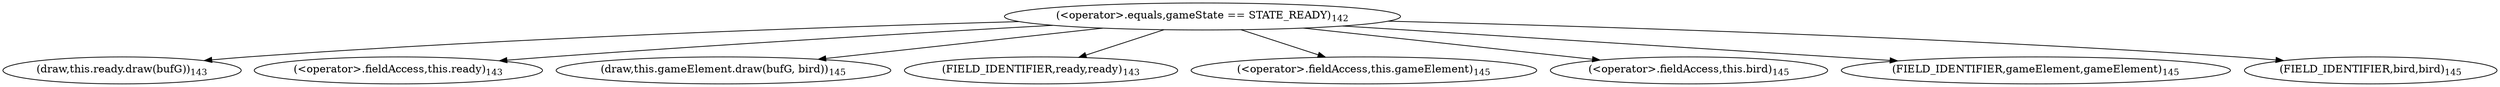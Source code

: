 digraph "update" {  
"935" [label = <(&lt;operator&gt;.equals,gameState == STATE_READY)<SUB>142</SUB>> ]
"943" [label = <(draw,this.ready.draw(bufG))<SUB>143</SUB>> ]
"944" [label = <(&lt;operator&gt;.fieldAccess,this.ready)<SUB>143</SUB>> ]
"950" [label = <(draw,this.gameElement.draw(bufG, bird))<SUB>145</SUB>> ]
"946" [label = <(FIELD_IDENTIFIER,ready,ready)<SUB>143</SUB>> ]
"951" [label = <(&lt;operator&gt;.fieldAccess,this.gameElement)<SUB>145</SUB>> ]
"955" [label = <(&lt;operator&gt;.fieldAccess,this.bird)<SUB>145</SUB>> ]
"953" [label = <(FIELD_IDENTIFIER,gameElement,gameElement)<SUB>145</SUB>> ]
"957" [label = <(FIELD_IDENTIFIER,bird,bird)<SUB>145</SUB>> ]
  "935" -> "957" 
  "935" -> "953" 
  "935" -> "951" 
  "935" -> "944" 
  "935" -> "943" 
  "935" -> "946" 
  "935" -> "955" 
  "935" -> "950" 
}
